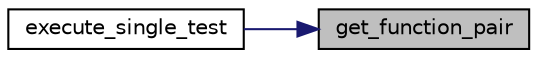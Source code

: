 digraph "get_function_pair"
{
 // LATEX_PDF_SIZE
  edge [fontname="Helvetica",fontsize="10",labelfontname="Helvetica",labelfontsize="10"];
  node [fontname="Helvetica",fontsize="10",shape=record];
  rankdir="RL";
  Node1 [label="get_function_pair",height=0.2,width=0.4,color="black", fillcolor="grey75", style="filled", fontcolor="black",tooltip=" "];
  Node1 -> Node2 [dir="back",color="midnightblue",fontsize="10",style="solid",fontname="Helvetica"];
  Node2 [label="execute_single_test",height=0.2,width=0.4,color="black", fillcolor="white", style="filled",URL="$check_8cpp.html#a15ae095adec08b08b0b78d509f4e457c",tooltip=" "];
}
